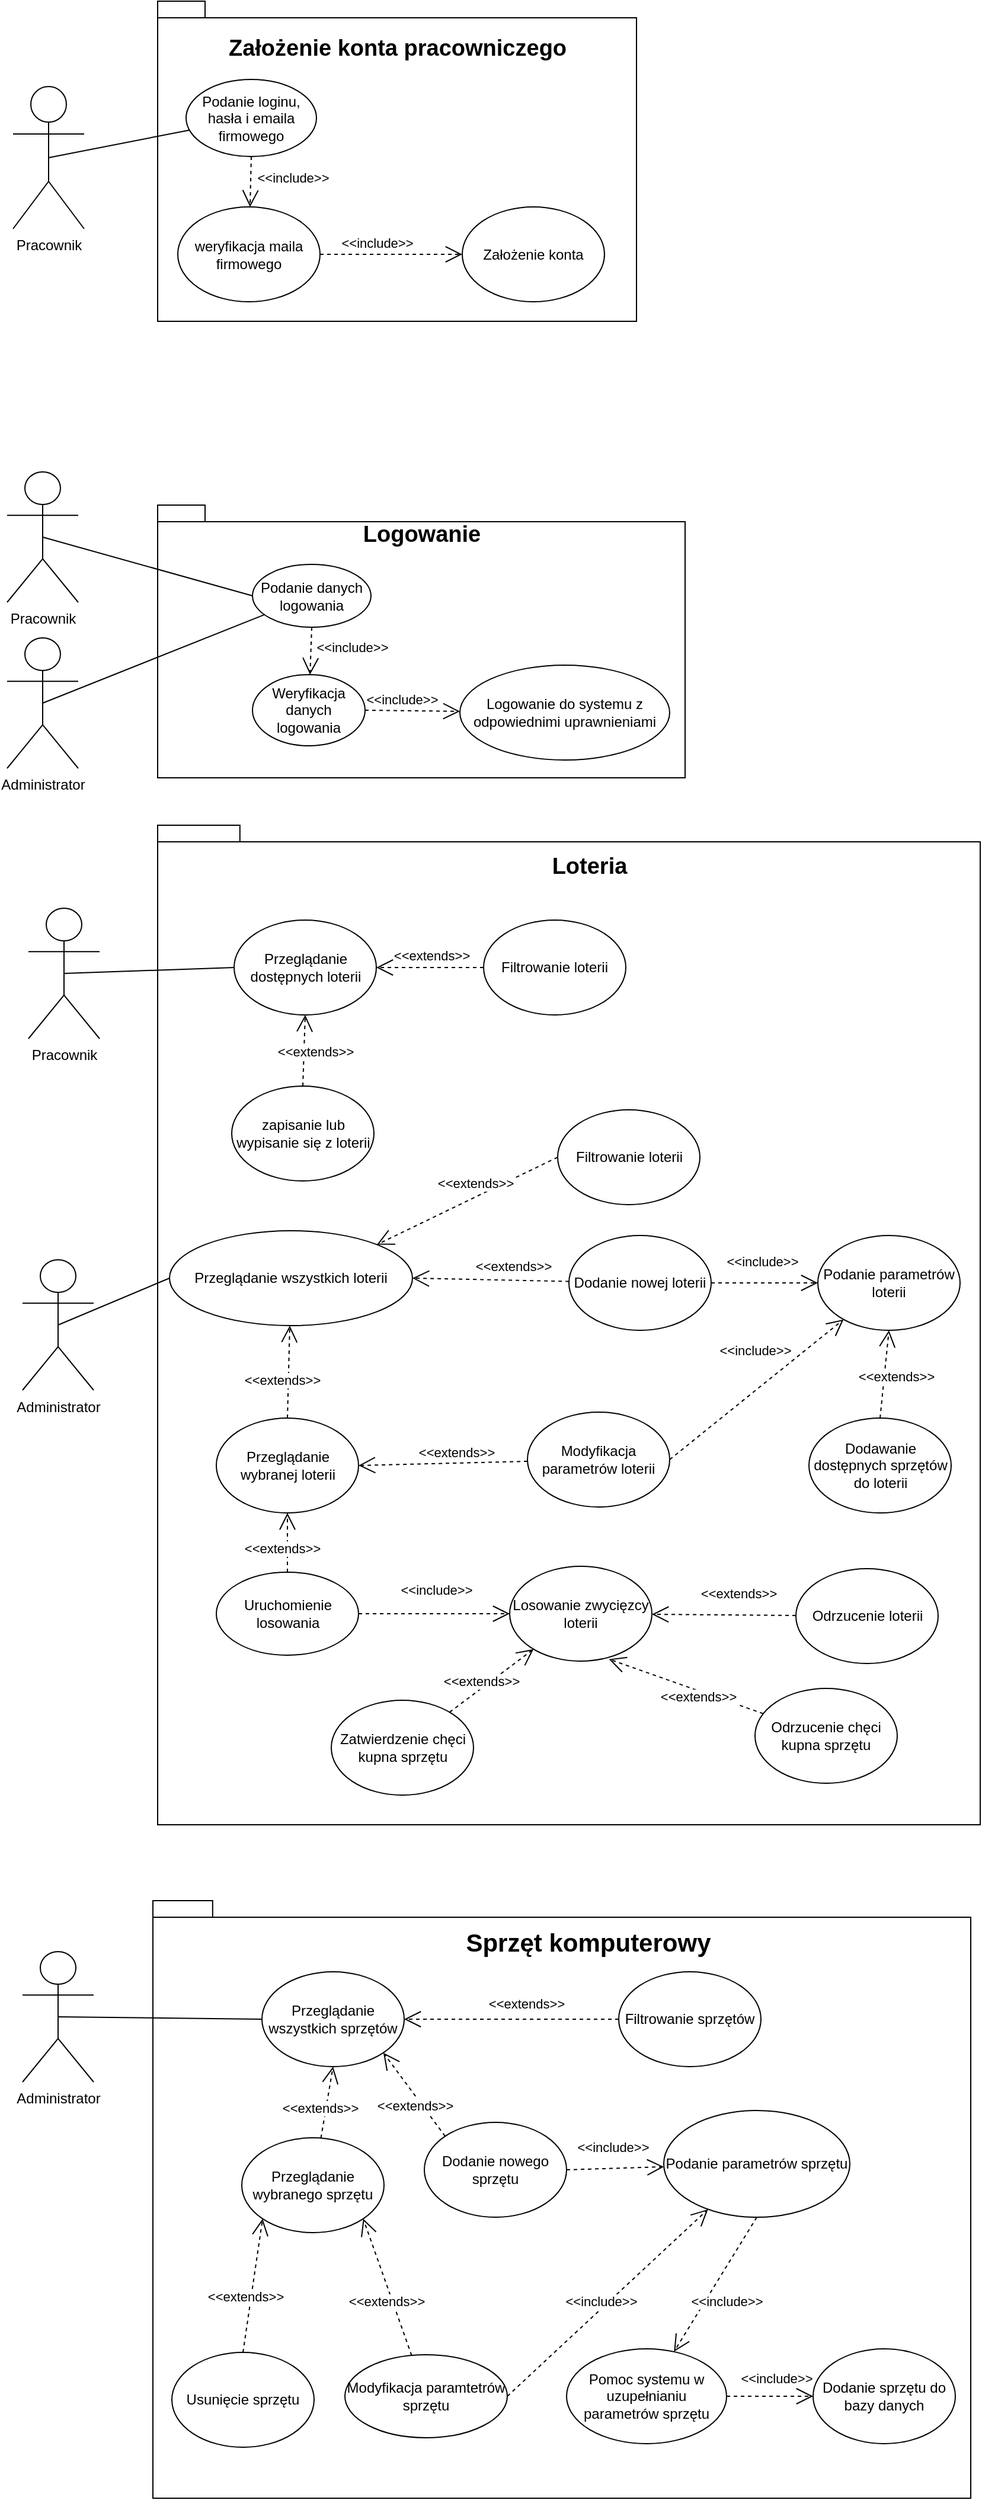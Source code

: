 <mxfile version="22.0.8" type="device">
  <diagram name="Page-1" id="IwzdK-C620XN2FUEg_l0">
    <mxGraphModel dx="1829" dy="2480" grid="0" gridSize="10" guides="1" tooltips="1" connect="1" arrows="1" fold="1" page="0" pageScale="1" pageWidth="827" pageHeight="1169" math="0" shadow="0">
      <root>
        <mxCell id="0" />
        <mxCell id="1" parent="0" />
        <mxCell id="5Yya15sDYefnaOWw6tK0-105" value="" style="shape=folder;fontStyle=1;spacingTop=10;tabWidth=40;tabHeight=14;tabPosition=left;html=1;whiteSpace=wrap;" parent="1" vertex="1">
          <mxGeometry x="167" y="-602" width="694" height="843" as="geometry" />
        </mxCell>
        <mxCell id="5Yya15sDYefnaOWw6tK0-22" value="" style="shape=folder;fontStyle=1;spacingTop=10;tabWidth=40;tabHeight=14;tabPosition=left;html=1;whiteSpace=wrap;" parent="1" vertex="1">
          <mxGeometry x="163" y="305" width="690" height="504" as="geometry" />
        </mxCell>
        <mxCell id="5Yya15sDYefnaOWw6tK0-1" value="Pracownik" style="shape=umlActor;verticalLabelPosition=bottom;verticalAlign=top;html=1;outlineConnect=0;" parent="1" vertex="1">
          <mxGeometry x="45" y="-1225" width="60" height="120" as="geometry" />
        </mxCell>
        <mxCell id="5Yya15sDYefnaOWw6tK0-5" value="" style="shape=folder;fontStyle=1;spacingTop=10;tabWidth=40;tabHeight=14;tabPosition=left;html=1;whiteSpace=wrap;" parent="1" vertex="1">
          <mxGeometry x="167" y="-872" width="445" height="230" as="geometry" />
        </mxCell>
        <mxCell id="5Yya15sDYefnaOWw6tK0-7" value="&lt;font size=&quot;1&quot; style=&quot;&quot;&gt;&lt;b style=&quot;font-size: 19px;&quot;&gt;Logowanie&lt;/b&gt;&lt;/font&gt;" style="text;html=1;strokeColor=none;fillColor=none;align=center;verticalAlign=middle;whiteSpace=wrap;rounded=0;" parent="1" vertex="1">
          <mxGeometry x="274.5" y="-862" width="230" height="30" as="geometry" />
        </mxCell>
        <mxCell id="5Yya15sDYefnaOWw6tK0-11" value="Podanie danych logowania" style="ellipse;whiteSpace=wrap;html=1;" parent="1" vertex="1">
          <mxGeometry x="247" y="-822" width="100" height="53" as="geometry" />
        </mxCell>
        <mxCell id="5Yya15sDYefnaOWw6tK0-12" value="Weryfikacja danych logowania" style="ellipse;whiteSpace=wrap;html=1;" parent="1" vertex="1">
          <mxGeometry x="247" y="-729" width="95" height="60" as="geometry" />
        </mxCell>
        <mxCell id="5Yya15sDYefnaOWw6tK0-13" value="&amp;lt;&amp;lt;include&amp;gt;&amp;gt;" style="endArrow=open;endSize=12;dashed=1;html=1;rounded=0;exitX=0.5;exitY=1;exitDx=0;exitDy=0;" parent="1" source="5Yya15sDYefnaOWw6tK0-11" target="5Yya15sDYefnaOWw6tK0-12" edge="1">
          <mxGeometry x="-0.2" y="35" width="160" relative="1" as="geometry">
            <mxPoint x="252" y="-752" as="sourcePoint" />
            <mxPoint x="412" y="-752" as="targetPoint" />
            <mxPoint as="offset" />
          </mxGeometry>
        </mxCell>
        <mxCell id="5Yya15sDYefnaOWw6tK0-15" value="" style="shape=folder;fontStyle=1;spacingTop=10;tabWidth=40;tabHeight=14;tabPosition=left;html=1;whiteSpace=wrap;" parent="1" vertex="1">
          <mxGeometry x="167" y="-1297" width="404" height="270" as="geometry" />
        </mxCell>
        <mxCell id="5Yya15sDYefnaOWw6tK0-16" value="&lt;font size=&quot;1&quot; style=&quot;&quot;&gt;&lt;b style=&quot;font-size: 19px;&quot;&gt;Założenie konta pracowniczego&lt;/b&gt;&lt;/font&gt;" style="text;html=1;strokeColor=none;fillColor=none;align=center;verticalAlign=middle;whiteSpace=wrap;rounded=0;" parent="1" vertex="1">
          <mxGeometry x="139" y="-1272" width="460.5" height="30" as="geometry" />
        </mxCell>
        <mxCell id="5Yya15sDYefnaOWw6tK0-17" value="Podanie parametrów sprzętu" style="ellipse;whiteSpace=wrap;html=1;" parent="1" vertex="1">
          <mxGeometry x="594" y="482" width="157" height="90" as="geometry" />
        </mxCell>
        <mxCell id="5Yya15sDYefnaOWw6tK0-18" value="Modyfikacja paramtetrów sprzętu" style="ellipse;whiteSpace=wrap;html=1;" parent="1" vertex="1">
          <mxGeometry x="325" y="688" width="137" height="70" as="geometry" />
        </mxCell>
        <mxCell id="5Yya15sDYefnaOWw6tK0-23" value="Modyfikacja parametrów loterii" style="ellipse;whiteSpace=wrap;html=1;" parent="1" vertex="1">
          <mxGeometry x="479" y="-107.0" width="120" height="80" as="geometry" />
        </mxCell>
        <mxCell id="5Yya15sDYefnaOWw6tK0-27" value="Losowanie zwycięzcy loterii" style="ellipse;whiteSpace=wrap;html=1;" parent="1" vertex="1">
          <mxGeometry x="464" y="23" width="120" height="80" as="geometry" />
        </mxCell>
        <mxCell id="5Yya15sDYefnaOWw6tK0-29" value="Podanie loginu, hasła i emaila firmowego" style="ellipse;whiteSpace=wrap;html=1;" parent="1" vertex="1">
          <mxGeometry x="191" y="-1231" width="110" height="65" as="geometry" />
        </mxCell>
        <mxCell id="5Yya15sDYefnaOWw6tK0-30" value="weryfikacja maila firmowego" style="ellipse;whiteSpace=wrap;html=1;" parent="1" vertex="1">
          <mxGeometry x="184" y="-1123.5" width="120" height="80" as="geometry" />
        </mxCell>
        <mxCell id="5Yya15sDYefnaOWw6tK0-31" value="Założenie konta" style="ellipse;whiteSpace=wrap;html=1;" parent="1" vertex="1">
          <mxGeometry x="424" y="-1123.5" width="120" height="80" as="geometry" />
        </mxCell>
        <mxCell id="5Yya15sDYefnaOWw6tK0-32" value="&amp;lt;&amp;lt;include&amp;gt;&amp;gt;" style="endArrow=open;endSize=12;dashed=1;html=1;rounded=0;exitX=0.5;exitY=1;exitDx=0;exitDy=0;" parent="1" source="5Yya15sDYefnaOWw6tK0-29" target="5Yya15sDYefnaOWw6tK0-30" edge="1">
          <mxGeometry x="-0.2" y="35" width="160" relative="1" as="geometry">
            <mxPoint x="-79" y="-1163.5" as="sourcePoint" />
            <mxPoint x="-78" y="-1123.5" as="targetPoint" />
            <mxPoint as="offset" />
          </mxGeometry>
        </mxCell>
        <mxCell id="5Yya15sDYefnaOWw6tK0-33" value="&amp;lt;&amp;lt;include&amp;gt;&amp;gt;" style="endArrow=open;endSize=12;dashed=1;html=1;rounded=0;exitX=1;exitY=0.5;exitDx=0;exitDy=0;" parent="1" source="5Yya15sDYefnaOWw6tK0-30" target="5Yya15sDYefnaOWw6tK0-31" edge="1">
          <mxGeometry x="-0.208" y="10" width="160" relative="1" as="geometry">
            <mxPoint x="256" y="-1155.5" as="sourcePoint" />
            <mxPoint x="256" y="-1113.5" as="targetPoint" />
            <mxPoint as="offset" />
          </mxGeometry>
        </mxCell>
        <mxCell id="5Yya15sDYefnaOWw6tK0-34" value="&amp;lt;&amp;lt;include&amp;gt;&amp;gt;" style="endArrow=open;endSize=12;dashed=1;html=1;rounded=0;exitX=1;exitY=0.5;exitDx=0;exitDy=0;" parent="1" source="5Yya15sDYefnaOWw6tK0-69" target="5Yya15sDYefnaOWw6tK0-17" edge="1">
          <mxGeometry x="-0.033" y="18" width="160" relative="1" as="geometry">
            <mxPoint x="422" y="40" as="sourcePoint" />
            <mxPoint x="423" y="80" as="targetPoint" />
            <mxPoint as="offset" />
          </mxGeometry>
        </mxCell>
        <mxCell id="5Yya15sDYefnaOWw6tK0-35" value="&amp;lt;&amp;lt;extends&amp;gt;&amp;gt;" style="endArrow=open;endSize=12;dashed=1;html=1;rounded=0;entryX=1;entryY=1;entryDx=0;entryDy=0;" parent="1" source="5Yya15sDYefnaOWw6tK0-18" target="5Yya15sDYefnaOWw6tK0-79" edge="1">
          <mxGeometry x="-0.182" y="5" width="160" relative="1" as="geometry">
            <mxPoint x="547" y="416.25" as="sourcePoint" />
            <mxPoint x="547" y="476.25" as="targetPoint" />
            <mxPoint as="offset" />
          </mxGeometry>
        </mxCell>
        <mxCell id="5Yya15sDYefnaOWw6tK0-41" value="Przeglądanie wszystkich loterii" style="ellipse;whiteSpace=wrap;html=1;" parent="1" vertex="1">
          <mxGeometry x="177" y="-260" width="205" height="80" as="geometry" />
        </mxCell>
        <mxCell id="5Yya15sDYefnaOWw6tK0-42" value="&amp;lt;&amp;lt;extends&amp;gt;&amp;gt;" style="endArrow=open;endSize=12;dashed=1;html=1;rounded=0;entryX=1;entryY=0;entryDx=0;entryDy=0;exitX=0;exitY=0.5;exitDx=0;exitDy=0;" parent="1" source="5Yya15sDYefnaOWw6tK0-78" target="5Yya15sDYefnaOWw6tK0-41" edge="1">
          <mxGeometry x="-0.149" y="-10" width="160" relative="1" as="geometry">
            <mxPoint x="610.75" y="-168" as="sourcePoint" />
            <mxPoint x="443.814" y="18.854" as="targetPoint" />
            <mxPoint as="offset" />
          </mxGeometry>
        </mxCell>
        <mxCell id="5Yya15sDYefnaOWw6tK0-51" value="Uruchomienie losowania" style="ellipse;whiteSpace=wrap;html=1;" parent="1" vertex="1">
          <mxGeometry x="216.5" y="28" width="120" height="70" as="geometry" />
        </mxCell>
        <mxCell id="5Yya15sDYefnaOWw6tK0-52" value="&amp;lt;&amp;lt;extends&amp;gt;&amp;gt;" style="endArrow=open;endSize=12;dashed=1;html=1;rounded=0;" parent="1" source="5Yya15sDYefnaOWw6tK0-51" target="5Yya15sDYefnaOWw6tK0-81" edge="1">
          <mxGeometry x="-0.178" y="5" width="160" relative="1" as="geometry">
            <mxPoint x="415.75" y="-79.56" as="sourcePoint" />
            <mxPoint x="565.75" y="-79.56" as="targetPoint" />
            <mxPoint as="offset" />
          </mxGeometry>
        </mxCell>
        <mxCell id="5Yya15sDYefnaOWw6tK0-60" value="&amp;lt;&amp;lt;include&amp;gt;&amp;gt;" style="endArrow=open;endSize=12;dashed=1;html=1;rounded=0;exitX=1;exitY=0.5;exitDx=0;exitDy=0;" parent="1" source="5Yya15sDYefnaOWw6tK0-51" target="5Yya15sDYefnaOWw6tK0-27" edge="1">
          <mxGeometry x="0.028" y="20" width="160" relative="1" as="geometry">
            <mxPoint x="472.75" y="30.44" as="sourcePoint" />
            <mxPoint x="475.75" y="-51.56" as="targetPoint" />
            <mxPoint as="offset" />
          </mxGeometry>
        </mxCell>
        <mxCell id="5Yya15sDYefnaOWw6tK0-62" value="Logowanie do systemu z odpowiednimi uprawnieniami" style="ellipse;whiteSpace=wrap;html=1;" parent="1" vertex="1">
          <mxGeometry x="422" y="-737" width="177" height="80" as="geometry" />
        </mxCell>
        <mxCell id="5Yya15sDYefnaOWw6tK0-63" value="&amp;lt;&amp;lt;include&amp;gt;&amp;gt;" style="endArrow=open;endSize=12;dashed=1;html=1;rounded=0;exitX=1;exitY=0.5;exitDx=0;exitDy=0;" parent="1" source="5Yya15sDYefnaOWw6tK0-12" target="5Yya15sDYefnaOWw6tK0-62" edge="1">
          <mxGeometry x="-0.228" y="9" width="160" relative="1" as="geometry">
            <mxPoint x="297" y="-762" as="sourcePoint" />
            <mxPoint x="298" y="-722" as="targetPoint" />
            <mxPoint as="offset" />
          </mxGeometry>
        </mxCell>
        <mxCell id="5Yya15sDYefnaOWw6tK0-66" value="Przeglądanie wszystkich sprzętów" style="ellipse;whiteSpace=wrap;html=1;" parent="1" vertex="1">
          <mxGeometry x="255" y="365" width="120" height="80" as="geometry" />
        </mxCell>
        <mxCell id="5Yya15sDYefnaOWw6tK0-67" value="Usunięcie sprzętu" style="ellipse;whiteSpace=wrap;html=1;" parent="1" vertex="1">
          <mxGeometry x="179" y="686" width="120" height="80" as="geometry" />
        </mxCell>
        <mxCell id="5Yya15sDYefnaOWw6tK0-68" value="&amp;lt;&amp;lt;extends&amp;gt;&amp;gt;" style="endArrow=open;endSize=12;dashed=1;html=1;rounded=0;exitX=0.5;exitY=0;exitDx=0;exitDy=0;entryX=0;entryY=1;entryDx=0;entryDy=0;" parent="1" source="5Yya15sDYefnaOWw6tK0-67" target="5Yya15sDYefnaOWw6tK0-79" edge="1">
          <mxGeometry x="-0.182" y="5" width="160" relative="1" as="geometry">
            <mxPoint x="234" y="671" as="sourcePoint" />
            <mxPoint x="302" y="595" as="targetPoint" />
            <mxPoint as="offset" />
          </mxGeometry>
        </mxCell>
        <mxCell id="5Yya15sDYefnaOWw6tK0-69" value="Dodanie nowego sprzętu" style="ellipse;whiteSpace=wrap;html=1;" parent="1" vertex="1">
          <mxGeometry x="392" y="492" width="120" height="80" as="geometry" />
        </mxCell>
        <mxCell id="5Yya15sDYefnaOWw6tK0-70" value="&amp;lt;&amp;lt;extends&amp;gt;&amp;gt;" style="endArrow=open;endSize=12;dashed=1;html=1;rounded=0;entryX=1;entryY=1;entryDx=0;entryDy=0;exitX=0;exitY=0;exitDx=0;exitDy=0;" parent="1" source="5Yya15sDYefnaOWw6tK0-69" target="5Yya15sDYefnaOWw6tK0-66" edge="1">
          <mxGeometry x="-0.182" y="5" width="160" relative="1" as="geometry">
            <mxPoint x="364" y="675" as="sourcePoint" />
            <mxPoint x="357" y="605" as="targetPoint" />
            <mxPoint as="offset" />
          </mxGeometry>
        </mxCell>
        <mxCell id="5Yya15sDYefnaOWw6tK0-71" value="&amp;lt;&amp;lt;include&amp;gt;&amp;gt;" style="endArrow=open;endSize=12;dashed=1;html=1;rounded=0;exitX=1;exitY=0.5;exitDx=0;exitDy=0;" parent="1" source="5Yya15sDYefnaOWw6tK0-18" target="5Yya15sDYefnaOWw6tK0-17" edge="1">
          <mxGeometry x="-0.026" y="5" width="160" relative="1" as="geometry">
            <mxPoint x="515" y="745" as="sourcePoint" />
            <mxPoint x="382" y="881" as="targetPoint" />
            <mxPoint as="offset" />
          </mxGeometry>
        </mxCell>
        <mxCell id="5Yya15sDYefnaOWw6tK0-72" value="Filtrowanie sprzętów" style="ellipse;whiteSpace=wrap;html=1;" parent="1" vertex="1">
          <mxGeometry x="556" y="365" width="120" height="80" as="geometry" />
        </mxCell>
        <mxCell id="5Yya15sDYefnaOWw6tK0-73" value="&amp;lt;&amp;lt;extends&amp;gt;&amp;gt;" style="endArrow=open;endSize=12;dashed=1;html=1;rounded=0;entryX=1;entryY=0.5;entryDx=0;entryDy=0;" parent="1" source="5Yya15sDYefnaOWw6tK0-72" target="5Yya15sDYefnaOWw6tK0-66" edge="1">
          <mxGeometry x="-0.138" y="-13" width="160" relative="1" as="geometry">
            <mxPoint x="473" y="677" as="sourcePoint" />
            <mxPoint x="399" y="593" as="targetPoint" />
            <mxPoint as="offset" />
          </mxGeometry>
        </mxCell>
        <mxCell id="5Yya15sDYefnaOWw6tK0-74" value="Pomoc systemu w uzupełnianiu parametrów sprzętu" style="ellipse;whiteSpace=wrap;html=1;" parent="1" vertex="1">
          <mxGeometry x="512" y="683" width="135" height="80" as="geometry" />
        </mxCell>
        <mxCell id="5Yya15sDYefnaOWw6tK0-75" value="&amp;lt;&amp;lt;include&amp;gt;&amp;gt;" style="endArrow=open;endSize=12;dashed=1;html=1;rounded=0;exitX=0.5;exitY=1;exitDx=0;exitDy=0;" parent="1" source="5Yya15sDYefnaOWw6tK0-17" target="5Yya15sDYefnaOWw6tK0-74" edge="1">
          <mxGeometry x="0.111" y="15" width="160" relative="1" as="geometry">
            <mxPoint x="515" y="745" as="sourcePoint" />
            <mxPoint x="359" y="882" as="targetPoint" />
            <mxPoint x="1" as="offset" />
          </mxGeometry>
        </mxCell>
        <mxCell id="5Yya15sDYefnaOWw6tK0-76" value="Dodanie sprzętu do bazy danych" style="ellipse;whiteSpace=wrap;html=1;" parent="1" vertex="1">
          <mxGeometry x="720" y="683" width="120" height="80" as="geometry" />
        </mxCell>
        <mxCell id="5Yya15sDYefnaOWw6tK0-77" value="&amp;lt;&amp;lt;include&amp;gt;&amp;gt;" style="endArrow=open;endSize=12;dashed=1;html=1;rounded=0;exitX=1;exitY=0.5;exitDx=0;exitDy=0;" parent="1" source="5Yya15sDYefnaOWw6tK0-74" target="5Yya15sDYefnaOWw6tK0-76" edge="1">
          <mxGeometry x="0.111" y="15" width="160" relative="1" as="geometry">
            <mxPoint x="400" y="1035" as="sourcePoint" />
            <mxPoint x="490" y="1035" as="targetPoint" />
            <mxPoint x="1" as="offset" />
          </mxGeometry>
        </mxCell>
        <mxCell id="5Yya15sDYefnaOWw6tK0-78" value="Filtrowanie loterii" style="ellipse;whiteSpace=wrap;html=1;" parent="1" vertex="1">
          <mxGeometry x="504.5" y="-362" width="120" height="80" as="geometry" />
        </mxCell>
        <mxCell id="5Yya15sDYefnaOWw6tK0-79" value="Przeglądanie wybranego sprzętu" style="ellipse;whiteSpace=wrap;html=1;" parent="1" vertex="1">
          <mxGeometry x="238" y="505" width="120" height="80" as="geometry" />
        </mxCell>
        <mxCell id="5Yya15sDYefnaOWw6tK0-80" value="&amp;lt;&amp;lt;extends&amp;gt;&amp;gt;" style="endArrow=open;endSize=12;dashed=1;html=1;rounded=0;entryX=0.5;entryY=1;entryDx=0;entryDy=0;" parent="1" source="5Yya15sDYefnaOWw6tK0-79" target="5Yya15sDYefnaOWw6tK0-66" edge="1">
          <mxGeometry x="-0.182" y="5" width="160" relative="1" as="geometry">
            <mxPoint x="529" y="425" as="sourcePoint" />
            <mxPoint x="345" y="425" as="targetPoint" />
            <mxPoint as="offset" />
          </mxGeometry>
        </mxCell>
        <mxCell id="5Yya15sDYefnaOWw6tK0-81" value="Przeglądanie wybranej loterii" style="ellipse;whiteSpace=wrap;html=1;" parent="1" vertex="1">
          <mxGeometry x="216.5" y="-102" width="120" height="80" as="geometry" />
        </mxCell>
        <mxCell id="5Yya15sDYefnaOWw6tK0-82" value="&amp;lt;&amp;lt;extends&amp;gt;&amp;gt;" style="endArrow=open;endSize=12;dashed=1;html=1;rounded=0;exitX=0.5;exitY=0;exitDx=0;exitDy=0;" parent="1" source="5Yya15sDYefnaOWw6tK0-81" target="5Yya15sDYefnaOWw6tK0-41" edge="1">
          <mxGeometry x="-0.178" y="5" width="160" relative="1" as="geometry">
            <mxPoint x="865.75" y="-150.28" as="sourcePoint" />
            <mxPoint x="600.772" y="-121.996" as="targetPoint" />
            <mxPoint as="offset" />
          </mxGeometry>
        </mxCell>
        <mxCell id="5Yya15sDYefnaOWw6tK0-84" value="&amp;lt;&amp;lt;extends&amp;gt;&amp;gt;" style="endArrow=open;endSize=12;dashed=1;html=1;rounded=0;entryX=1;entryY=0.5;entryDx=0;entryDy=0;" parent="1" source="5Yya15sDYefnaOWw6tK0-23" target="5Yya15sDYefnaOWw6tK0-81" edge="1">
          <mxGeometry x="-0.161" y="-9" width="160" relative="1" as="geometry">
            <mxPoint x="514.75" y="123.72" as="sourcePoint" />
            <mxPoint x="616.75" y="13.72" as="targetPoint" />
            <mxPoint as="offset" />
            <Array as="points" />
          </mxGeometry>
        </mxCell>
        <mxCell id="5Yya15sDYefnaOWw6tK0-85" value="Podanie parametrów loterii" style="ellipse;whiteSpace=wrap;html=1;" parent="1" vertex="1">
          <mxGeometry x="724" y="-256" width="120" height="80" as="geometry" />
        </mxCell>
        <mxCell id="5Yya15sDYefnaOWw6tK0-86" value="Dodanie nowej loterii" style="ellipse;whiteSpace=wrap;html=1;" parent="1" vertex="1">
          <mxGeometry x="514" y="-256" width="120" height="80" as="geometry" />
        </mxCell>
        <mxCell id="5Yya15sDYefnaOWw6tK0-87" value="&amp;lt;&amp;lt;extends&amp;gt;&amp;gt;" style="endArrow=open;endSize=12;dashed=1;html=1;rounded=0;entryX=1;entryY=0.5;entryDx=0;entryDy=0;" parent="1" source="5Yya15sDYefnaOWw6tK0-86" target="5Yya15sDYefnaOWw6tK0-41" edge="1">
          <mxGeometry x="-0.307" y="-12" width="160" relative="1" as="geometry">
            <mxPoint x="575.75" y="-60.28" as="sourcePoint" />
            <mxPoint x="745.728" y="-121.996" as="targetPoint" />
            <mxPoint x="-1" as="offset" />
          </mxGeometry>
        </mxCell>
        <mxCell id="5Yya15sDYefnaOWw6tK0-88" value="&amp;lt;&amp;lt;include&amp;gt;&amp;gt;" style="endArrow=open;endSize=12;dashed=1;html=1;rounded=0;exitX=1;exitY=0.5;exitDx=0;exitDy=0;" parent="1" source="5Yya15sDYefnaOWw6tK0-86" target="5Yya15sDYefnaOWw6tK0-85" edge="1">
          <mxGeometry x="-0.06" y="18" width="160" relative="1" as="geometry">
            <mxPoint x="259.75" y="73.72" as="sourcePoint" />
            <mxPoint x="110.75" y="312.72" as="targetPoint" />
            <mxPoint as="offset" />
          </mxGeometry>
        </mxCell>
        <mxCell id="5Yya15sDYefnaOWw6tK0-89" value="&amp;lt;&amp;lt;include&amp;gt;&amp;gt;" style="endArrow=open;endSize=12;dashed=1;html=1;rounded=0;exitX=1;exitY=0.5;exitDx=0;exitDy=0;" parent="1" source="5Yya15sDYefnaOWw6tK0-23" target="5Yya15sDYefnaOWw6tK0-85" edge="1">
          <mxGeometry x="0.212" y="26" width="160" relative="1" as="geometry">
            <mxPoint x="852.75" y="17.72" as="sourcePoint" />
            <mxPoint x="900.75" y="99.72" as="targetPoint" />
            <mxPoint as="offset" />
          </mxGeometry>
        </mxCell>
        <mxCell id="5Yya15sDYefnaOWw6tK0-90" value="Dodawanie dostępnych sprzętów do loterii" style="ellipse;whiteSpace=wrap;html=1;" parent="1" vertex="1">
          <mxGeometry x="716.5" y="-102" width="120" height="80" as="geometry" />
        </mxCell>
        <mxCell id="5Yya15sDYefnaOWw6tK0-91" value="&amp;lt;&amp;lt;extends&amp;gt;&amp;gt;" style="endArrow=open;endSize=12;dashed=1;html=1;rounded=0;entryX=0.5;entryY=1;entryDx=0;entryDy=0;exitX=0.5;exitY=0;exitDx=0;exitDy=0;" parent="1" source="5Yya15sDYefnaOWw6tK0-90" target="5Yya15sDYefnaOWw6tK0-85" edge="1">
          <mxGeometry x="-0.027" y="-10" width="160" relative="1" as="geometry">
            <mxPoint x="915.75" y="219.72" as="sourcePoint" />
            <mxPoint x="596.75" y="16.72" as="targetPoint" />
            <mxPoint as="offset" />
            <Array as="points" />
          </mxGeometry>
        </mxCell>
        <mxCell id="5Yya15sDYefnaOWw6tK0-92" value="Przeglądanie dostępnych loterii" style="ellipse;whiteSpace=wrap;html=1;" parent="1" vertex="1">
          <mxGeometry x="231.5" y="-522" width="120" height="80" as="geometry" />
        </mxCell>
        <mxCell id="5Yya15sDYefnaOWw6tK0-93" value="Filtrowanie loterii" style="ellipse;whiteSpace=wrap;html=1;" parent="1" vertex="1">
          <mxGeometry x="442" y="-522" width="120" height="80" as="geometry" />
        </mxCell>
        <mxCell id="5Yya15sDYefnaOWw6tK0-94" value="&amp;lt;&amp;lt;extends&amp;gt;&amp;gt;" style="endArrow=open;endSize=12;dashed=1;html=1;rounded=0;entryX=1;entryY=0.5;entryDx=0;entryDy=0;" parent="1" source="5Yya15sDYefnaOWw6tK0-93" target="5Yya15sDYefnaOWw6tK0-92" edge="1">
          <mxGeometry x="-0.027" y="-10" width="160" relative="1" as="geometry">
            <mxPoint x="574.5" y="-572" as="sourcePoint" />
            <mxPoint x="574.5" y="-622" as="targetPoint" />
            <mxPoint as="offset" />
            <Array as="points" />
          </mxGeometry>
        </mxCell>
        <mxCell id="5Yya15sDYefnaOWw6tK0-95" value="zapisanie lub wypisanie się z loterii" style="ellipse;whiteSpace=wrap;html=1;" parent="1" vertex="1">
          <mxGeometry x="229.5" y="-382" width="120" height="80" as="geometry" />
        </mxCell>
        <mxCell id="5Yya15sDYefnaOWw6tK0-96" value="&amp;lt;&amp;lt;extends&amp;gt;&amp;gt;" style="endArrow=open;endSize=12;dashed=1;html=1;rounded=0;entryX=0.5;entryY=1;entryDx=0;entryDy=0;exitX=0.5;exitY=0;exitDx=0;exitDy=0;" parent="1" source="5Yya15sDYefnaOWw6tK0-95" target="5Yya15sDYefnaOWw6tK0-92" edge="1">
          <mxGeometry x="-0.027" y="-10" width="160" relative="1" as="geometry">
            <mxPoint x="289.5" y="-352.0" as="sourcePoint" />
            <mxPoint x="389.5" y="-392" as="targetPoint" />
            <mxPoint as="offset" />
            <Array as="points" />
          </mxGeometry>
        </mxCell>
        <mxCell id="5Yya15sDYefnaOWw6tK0-98" value="Zatwierdzenie chęci kupna sprzętu" style="ellipse;whiteSpace=wrap;html=1;" parent="1" vertex="1">
          <mxGeometry x="313.5" y="136" width="120" height="80" as="geometry" />
        </mxCell>
        <mxCell id="5Yya15sDYefnaOWw6tK0-99" value="&amp;lt;&amp;lt;extends&amp;gt;&amp;gt;" style="endArrow=open;endSize=12;dashed=1;html=1;rounded=0;" parent="1" source="5Yya15sDYefnaOWw6tK0-98" target="5Yya15sDYefnaOWw6tK0-27" edge="1">
          <mxGeometry x="-0.178" y="5" width="160" relative="1" as="geometry">
            <mxPoint x="443.75" y="13.44" as="sourcePoint" />
            <mxPoint x="507.75" y="-91.56" as="targetPoint" />
            <mxPoint as="offset" />
          </mxGeometry>
        </mxCell>
        <mxCell id="5Yya15sDYefnaOWw6tK0-100" value="Odrzucenie chęci kupna sprzętu" style="ellipse;whiteSpace=wrap;html=1;" parent="1" vertex="1">
          <mxGeometry x="671" y="126" width="120" height="80" as="geometry" />
        </mxCell>
        <mxCell id="5Yya15sDYefnaOWw6tK0-101" value="&amp;lt;&amp;lt;extends&amp;gt;&amp;gt;" style="endArrow=open;endSize=12;dashed=1;html=1;rounded=0;entryX=0.698;entryY=0.979;entryDx=0;entryDy=0;entryPerimeter=0;" parent="1" source="5Yya15sDYefnaOWw6tK0-100" target="5Yya15sDYefnaOWw6tK0-27" edge="1">
          <mxGeometry x="-0.178" y="5" width="160" relative="1" as="geometry">
            <mxPoint x="350.75" y="235.44" as="sourcePoint" />
            <mxPoint x="381.75" y="190.44" as="targetPoint" />
            <mxPoint as="offset" />
          </mxGeometry>
        </mxCell>
        <mxCell id="5Yya15sDYefnaOWw6tK0-102" value="Odrzucenie loterii" style="ellipse;whiteSpace=wrap;html=1;" parent="1" vertex="1">
          <mxGeometry x="705.5" y="25" width="120" height="80" as="geometry" />
        </mxCell>
        <mxCell id="5Yya15sDYefnaOWw6tK0-103" value="&amp;lt;&amp;lt;extends&amp;gt;&amp;gt;" style="endArrow=open;endSize=12;dashed=1;html=1;rounded=0;" parent="1" source="5Yya15sDYefnaOWw6tK0-102" target="5Yya15sDYefnaOWw6tK0-27" edge="1">
          <mxGeometry x="-0.198" y="-18" width="160" relative="1" as="geometry">
            <mxPoint x="430.75" y="261.44" as="sourcePoint" />
            <mxPoint x="423.75" y="201.44" as="targetPoint" />
            <mxPoint as="offset" />
          </mxGeometry>
        </mxCell>
        <mxCell id="5Yya15sDYefnaOWw6tK0-104" value="&lt;font style=&quot;font-size: 21px;&quot;&gt;&lt;b&gt;Sprzęt komputerowy&lt;/b&gt;&lt;/font&gt;" style="text;html=1;strokeColor=none;fillColor=none;align=center;verticalAlign=middle;whiteSpace=wrap;rounded=0;" parent="1" vertex="1">
          <mxGeometry x="423" y="325" width="215" height="30" as="geometry" />
        </mxCell>
        <mxCell id="5Yya15sDYefnaOWw6tK0-106" value="&lt;font size=&quot;1&quot; style=&quot;&quot;&gt;&lt;b style=&quot;font-size: 19px;&quot;&gt;Loteria&lt;/b&gt;&lt;/font&gt;" style="text;html=1;strokeColor=none;fillColor=none;align=center;verticalAlign=middle;whiteSpace=wrap;rounded=0;" parent="1" vertex="1">
          <mxGeometry x="424" y="-582" width="215" height="30" as="geometry" />
        </mxCell>
        <mxCell id="5Yya15sDYefnaOWw6tK0-109" value="" style="endArrow=none;html=1;rounded=0;entryX=0;entryY=0.5;entryDx=0;entryDy=0;exitX=0.5;exitY=0.5;exitDx=0;exitDy=0;exitPerimeter=0;" parent="1" source="Qj-F9OpdnE91LyuQE8zk-1" target="5Yya15sDYefnaOWw6tK0-11" edge="1">
          <mxGeometry width="50" height="50" relative="1" as="geometry">
            <mxPoint x="190" y="-410" as="sourcePoint" />
            <mxPoint x="240" y="-460" as="targetPoint" />
          </mxGeometry>
        </mxCell>
        <mxCell id="5Yya15sDYefnaOWw6tK0-110" value="" style="endArrow=none;html=1;rounded=0;exitX=0.5;exitY=0.5;exitDx=0;exitDy=0;exitPerimeter=0;" parent="1" source="5Yya15sDYefnaOWw6tK0-1" target="5Yya15sDYefnaOWw6tK0-29" edge="1">
          <mxGeometry width="50" height="50" relative="1" as="geometry">
            <mxPoint x="120" y="-720" as="sourcePoint" />
            <mxPoint x="385" y="-795" as="targetPoint" />
          </mxGeometry>
        </mxCell>
        <mxCell id="5Yya15sDYefnaOWw6tK0-113" value="" style="endArrow=none;html=1;rounded=0;exitX=0.5;exitY=0.5;exitDx=0;exitDy=0;exitPerimeter=0;entryX=0;entryY=0.5;entryDx=0;entryDy=0;" parent="1" source="Qj-F9OpdnE91LyuQE8zk-7" target="5Yya15sDYefnaOWw6tK0-41" edge="1">
          <mxGeometry width="50" height="50" relative="1" as="geometry">
            <mxPoint x="80" y="-165" as="sourcePoint" />
            <mxPoint x="280" y="-280" as="targetPoint" />
          </mxGeometry>
        </mxCell>
        <mxCell id="Qj-F9OpdnE91LyuQE8zk-1" value="Pracownik" style="shape=umlActor;verticalLabelPosition=bottom;verticalAlign=top;html=1;outlineConnect=0;" vertex="1" parent="1">
          <mxGeometry x="40" y="-900" width="60" height="110" as="geometry" />
        </mxCell>
        <mxCell id="Qj-F9OpdnE91LyuQE8zk-3" value="Administrator" style="shape=umlActor;verticalLabelPosition=bottom;verticalAlign=top;html=1;outlineConnect=0;" vertex="1" parent="1">
          <mxGeometry x="40" y="-760" width="60" height="110" as="geometry" />
        </mxCell>
        <mxCell id="Qj-F9OpdnE91LyuQE8zk-6" value="" style="endArrow=none;html=1;rounded=0;exitX=0.5;exitY=0.5;exitDx=0;exitDy=0;exitPerimeter=0;" edge="1" parent="1" source="Qj-F9OpdnE91LyuQE8zk-3" target="5Yya15sDYefnaOWw6tK0-11">
          <mxGeometry width="50" height="50" relative="1" as="geometry">
            <mxPoint x="160" y="-680" as="sourcePoint" />
            <mxPoint x="210" y="-730" as="targetPoint" />
          </mxGeometry>
        </mxCell>
        <mxCell id="Qj-F9OpdnE91LyuQE8zk-7" value="Administrator" style="shape=umlActor;verticalLabelPosition=bottom;verticalAlign=top;html=1;outlineConnect=0;" vertex="1" parent="1">
          <mxGeometry x="53" y="-235.5" width="60" height="110" as="geometry" />
        </mxCell>
        <mxCell id="Qj-F9OpdnE91LyuQE8zk-8" value="Pracownik" style="shape=umlActor;verticalLabelPosition=bottom;verticalAlign=top;html=1;outlineConnect=0;" vertex="1" parent="1">
          <mxGeometry x="58" y="-532" width="60" height="110" as="geometry" />
        </mxCell>
        <mxCell id="Qj-F9OpdnE91LyuQE8zk-9" value="" style="endArrow=none;html=1;rounded=0;exitX=0.5;exitY=0.5;exitDx=0;exitDy=0;exitPerimeter=0;entryX=0;entryY=0.5;entryDx=0;entryDy=0;" edge="1" parent="1" source="Qj-F9OpdnE91LyuQE8zk-8" target="5Yya15sDYefnaOWw6tK0-92">
          <mxGeometry width="50" height="50" relative="1" as="geometry">
            <mxPoint x="180" y="-450" as="sourcePoint" />
            <mxPoint x="230" y="-500" as="targetPoint" />
          </mxGeometry>
        </mxCell>
        <mxCell id="Qj-F9OpdnE91LyuQE8zk-10" value="Administrator" style="shape=umlActor;verticalLabelPosition=bottom;verticalAlign=top;html=1;outlineConnect=0;" vertex="1" parent="1">
          <mxGeometry x="53" y="348" width="60" height="110" as="geometry" />
        </mxCell>
        <mxCell id="Qj-F9OpdnE91LyuQE8zk-11" value="" style="endArrow=none;html=1;rounded=0;exitX=0.5;exitY=0.5;exitDx=0;exitDy=0;exitPerimeter=0;entryX=0;entryY=0.5;entryDx=0;entryDy=0;" edge="1" parent="1" source="Qj-F9OpdnE91LyuQE8zk-10" target="5Yya15sDYefnaOWw6tK0-66">
          <mxGeometry width="50" height="50" relative="1" as="geometry">
            <mxPoint x="203" y="438" as="sourcePoint" />
            <mxPoint x="253" y="388" as="targetPoint" />
          </mxGeometry>
        </mxCell>
      </root>
    </mxGraphModel>
  </diagram>
</mxfile>
